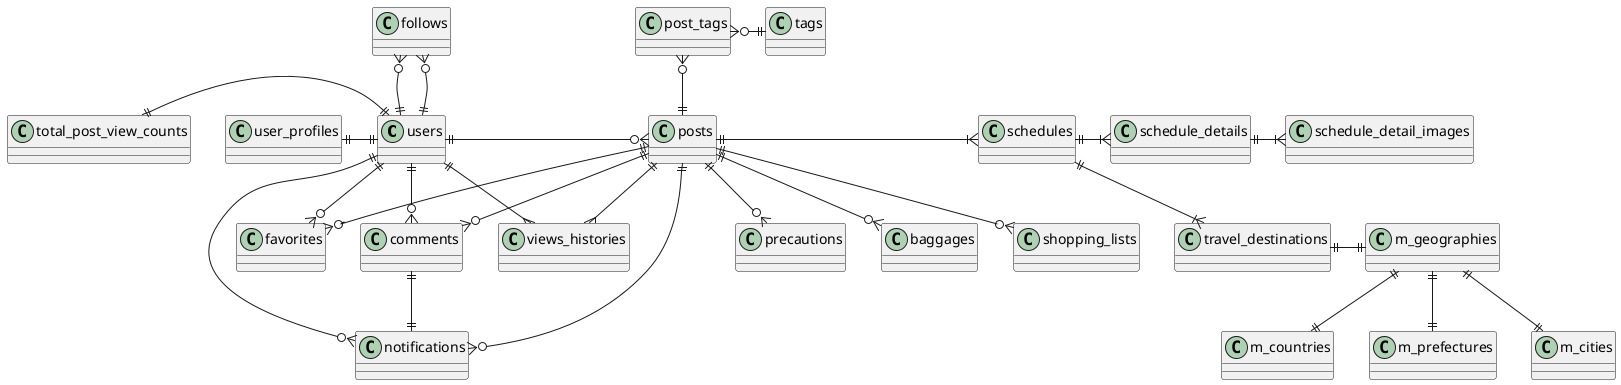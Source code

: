 @startuml
/' users '/
users ||-l-|| total_post_view_counts
users ||-l-|| user_profiles
users ||-u-o{ follows
users ||-u-o{ follows
users ||-d-o{ favorites
users ||-d-o{ comments
users ||-r-o{ posts
users ||-d-{ views_histories
users ||--o{ notifications

/' posts '/
posts ||-d-o{ favorites
posts ||-d-o{ comments
posts ||-d-{ views_histories
posts ||-u-o{ post_tags
posts ||-d-o{ precautions
posts ||-d-o{ baggages
posts ||-d-o{ shopping_lists
posts ||-r-|{ schedules
posts ||--o{ notifications

/' comments '/
comments ||--|| notifications

/' schedules '/
schedules ||-|{ schedule_details
schedules ||--|{ travel_destinations

/' travels_destinations '/
travel_destinations ||-|| m_geographies

/' schedule_detail_images '/
schedule_details ||-|{ schedule_detail_images

/' tags '/
tags ||-lo{ post_tags

/' m_geographies '/
m_geographies ||--|| m_countries
m_geographies ||--|| m_prefectures
m_geographies ||--|| m_cities

@enduml